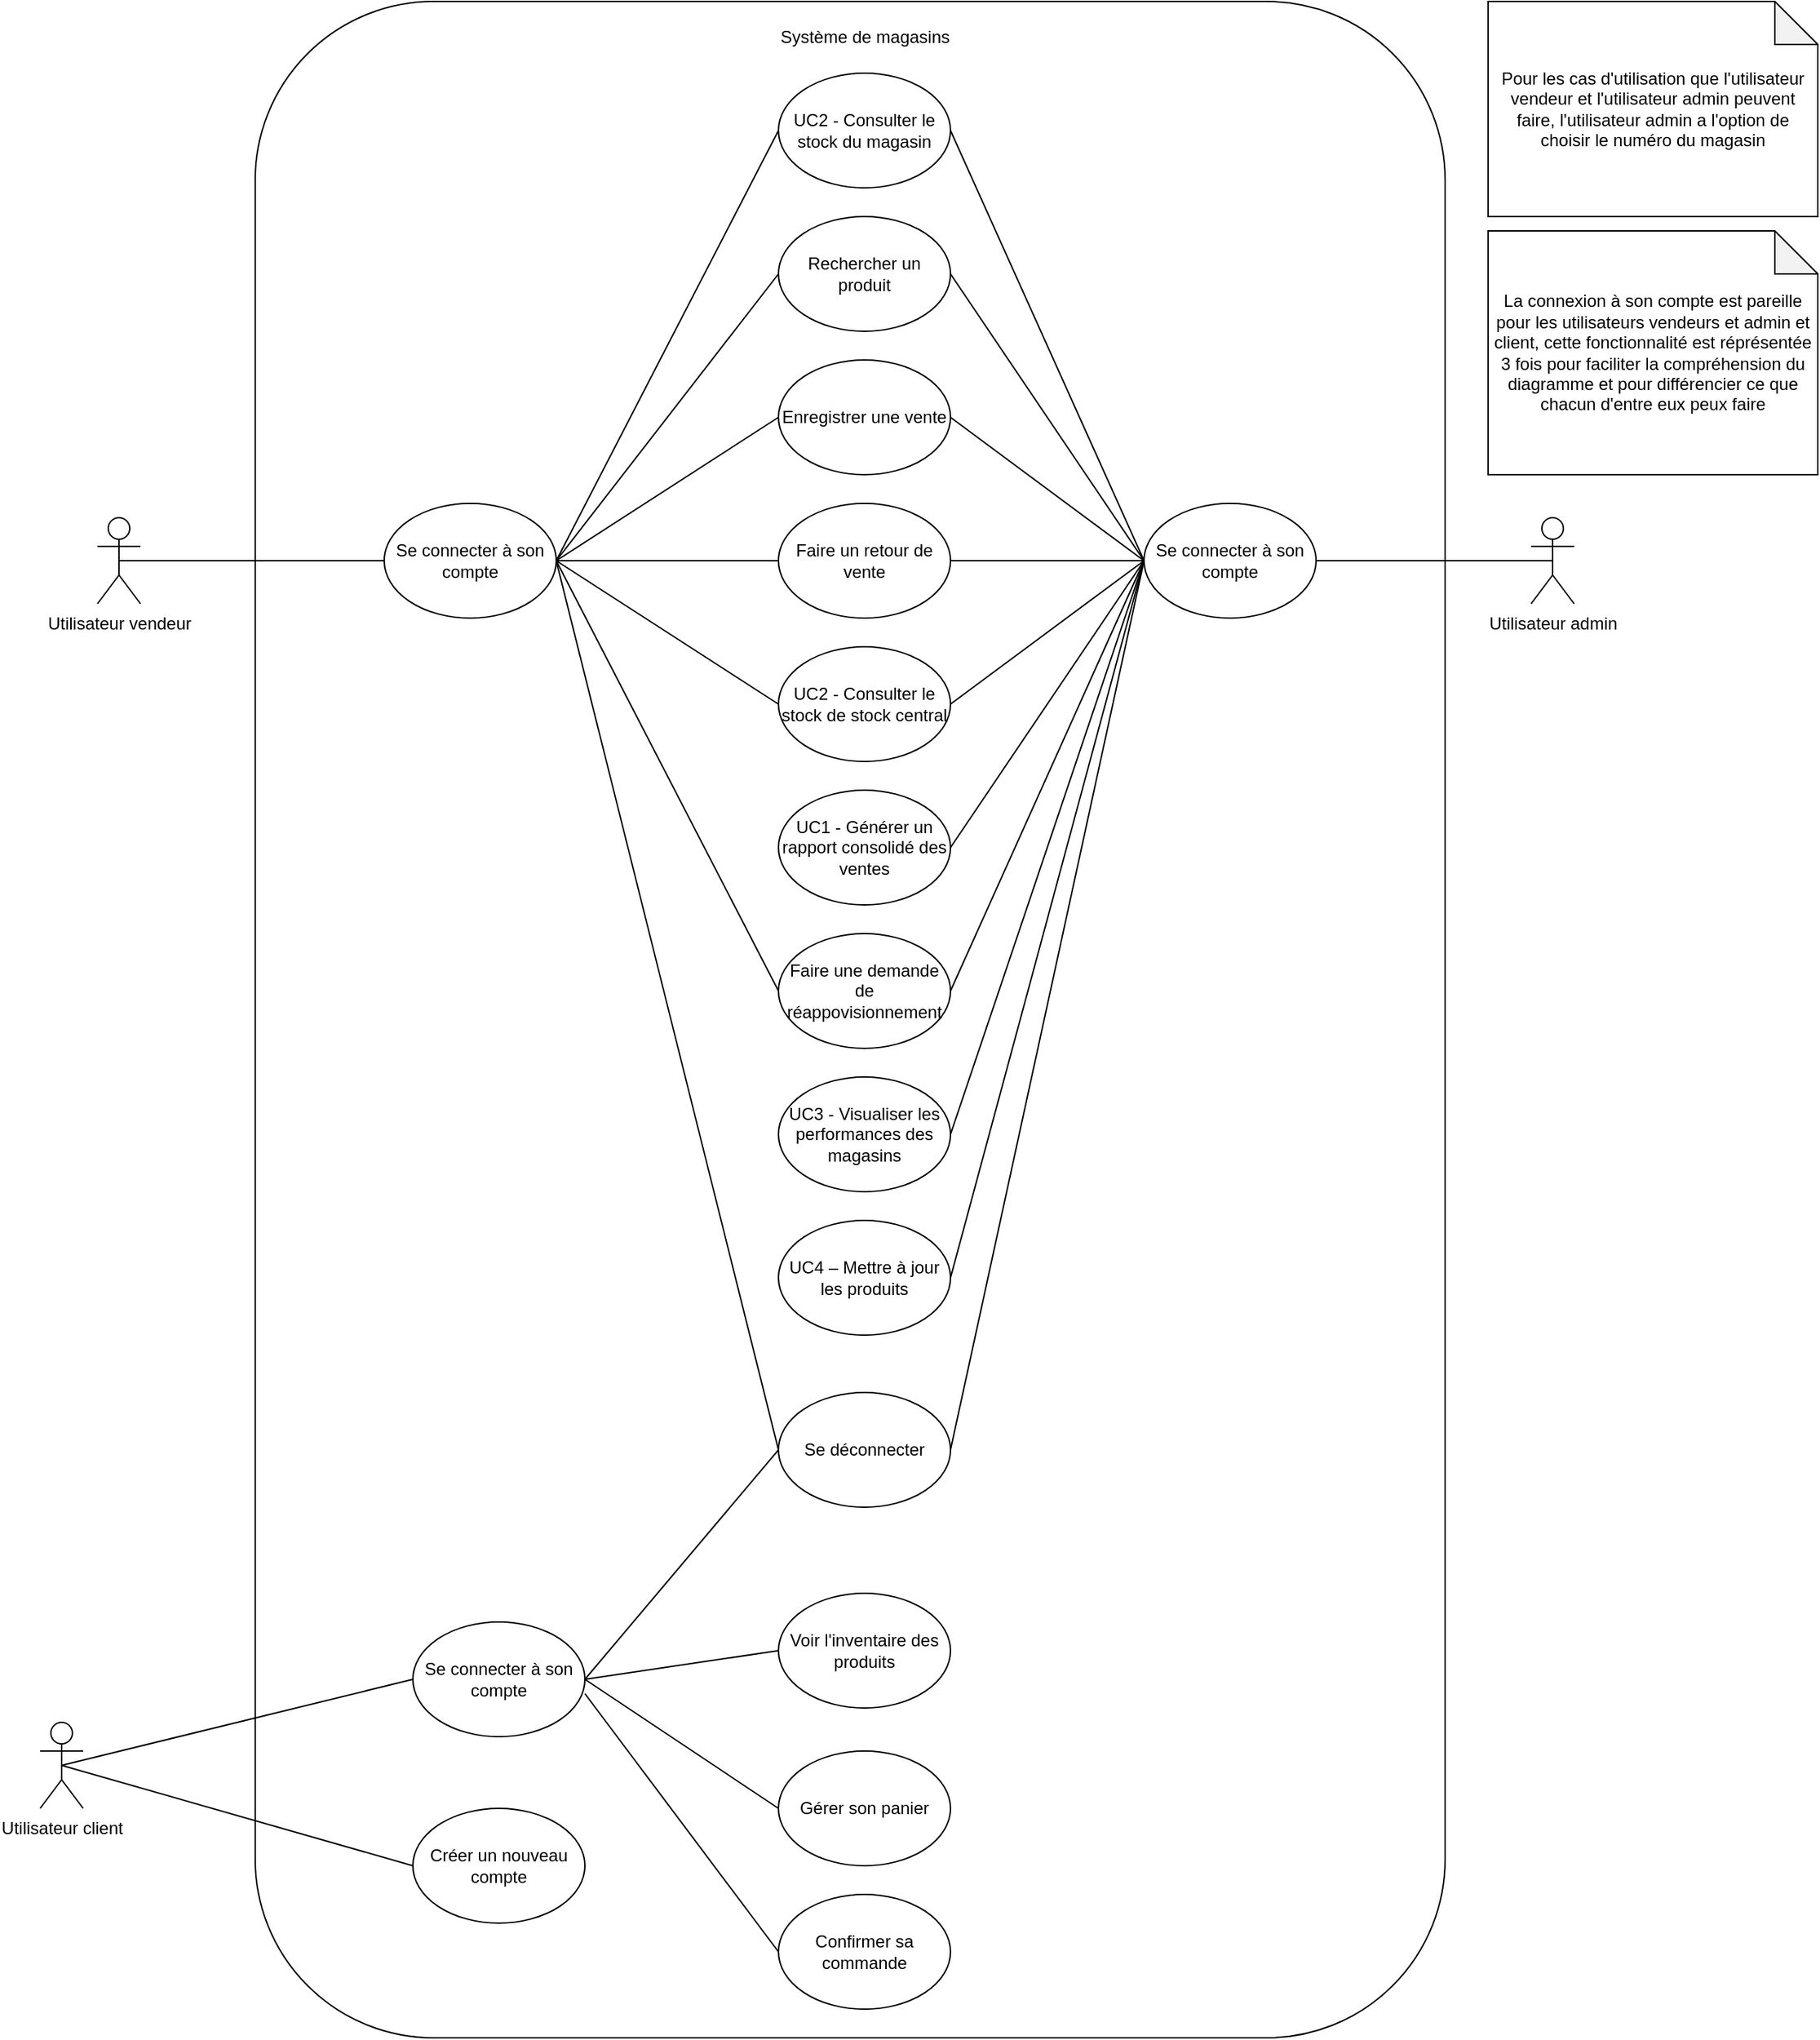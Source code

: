<mxfile version="27.1.6">
  <diagram name="Page-1" id="ViSu714XIvuf4PjNnzAD">
    <mxGraphModel dx="2809" dy="952" grid="1" gridSize="10" guides="1" tooltips="1" connect="1" arrows="1" fold="1" page="1" pageScale="1" pageWidth="850" pageHeight="1100" math="0" shadow="0">
      <root>
        <mxCell id="0" />
        <mxCell id="1" parent="0" />
        <mxCell id="etN0elWksDqBeQhYdpG8-1" value="Utilisateur vendeur" style="shape=umlActor;verticalLabelPosition=bottom;verticalAlign=top;html=1;outlineConnect=0;" parent="1" vertex="1">
          <mxGeometry x="-120" y="480" width="30" height="60" as="geometry" />
        </mxCell>
        <mxCell id="etN0elWksDqBeQhYdpG8-2" value="" style="rounded=1;whiteSpace=wrap;html=1;" parent="1" vertex="1">
          <mxGeometry x="-10" y="120" width="830" height="1420" as="geometry" />
        </mxCell>
        <mxCell id="etN0elWksDqBeQhYdpG8-3" value="Système de magasins" style="text;html=1;align=center;verticalAlign=middle;resizable=0;points=[];autosize=1;strokeColor=none;fillColor=none;" parent="1" vertex="1">
          <mxGeometry x="345" y="130" width="140" height="30" as="geometry" />
        </mxCell>
        <mxCell id="etN0elWksDqBeQhYdpG8-4" value="UC2 - Consulter le stock du magasin" style="ellipse;whiteSpace=wrap;html=1;" parent="1" vertex="1">
          <mxGeometry x="355" y="170" width="120" height="80" as="geometry" />
        </mxCell>
        <mxCell id="etN0elWksDqBeQhYdpG8-5" value="Rechercher un produit" style="ellipse;whiteSpace=wrap;html=1;" parent="1" vertex="1">
          <mxGeometry x="355" y="270" width="120" height="80" as="geometry" />
        </mxCell>
        <mxCell id="etN0elWksDqBeQhYdpG8-6" value="Enregistrer une vente" style="ellipse;whiteSpace=wrap;html=1;" parent="1" vertex="1">
          <mxGeometry x="355" y="370" width="120" height="80" as="geometry" />
        </mxCell>
        <mxCell id="etN0elWksDqBeQhYdpG8-7" value="Faire un retour de vente" style="ellipse;whiteSpace=wrap;html=1;" parent="1" vertex="1">
          <mxGeometry x="355" y="470" width="120" height="80" as="geometry" />
        </mxCell>
        <mxCell id="W-3uddpR0ci4YLRUDfYL-1" value="UC2 - Consulter le stock de stock central" style="ellipse;whiteSpace=wrap;html=1;" parent="1" vertex="1">
          <mxGeometry x="355" y="570" width="120" height="80" as="geometry" />
        </mxCell>
        <mxCell id="W-3uddpR0ci4YLRUDfYL-4" value="Faire une demande de réappovisionnement" style="ellipse;whiteSpace=wrap;html=1;" parent="1" vertex="1">
          <mxGeometry x="355" y="770" width="120" height="80" as="geometry" />
        </mxCell>
        <mxCell id="W-3uddpR0ci4YLRUDfYL-6" value="Utilisateur admin" style="shape=umlActor;verticalLabelPosition=bottom;verticalAlign=top;html=1;outlineConnect=0;" parent="1" vertex="1">
          <mxGeometry x="880" y="480" width="30" height="60" as="geometry" />
        </mxCell>
        <mxCell id="W-3uddpR0ci4YLRUDfYL-12" value="UC1 - Générer un rapport consolidé des ventes" style="ellipse;whiteSpace=wrap;html=1;" parent="1" vertex="1">
          <mxGeometry x="355" y="670" width="120" height="80" as="geometry" />
        </mxCell>
        <mxCell id="W-3uddpR0ci4YLRUDfYL-13" value="UC3 - Visualiser les performances des magasins" style="ellipse;whiteSpace=wrap;html=1;" parent="1" vertex="1">
          <mxGeometry x="355" y="870" width="120" height="80" as="geometry" />
        </mxCell>
        <mxCell id="W-3uddpR0ci4YLRUDfYL-16" value="Pour les cas d&#39;utilisation que l&#39;utilisateur vendeur et l&#39;utilisateur admin peuvent faire, l&#39;utilisateur admin a l&#39;option de choisir le numéro du magasin" style="shape=note;whiteSpace=wrap;html=1;backgroundOutline=1;darkOpacity=0.05;" parent="1" vertex="1">
          <mxGeometry x="850" y="120" width="230" height="150" as="geometry" />
        </mxCell>
        <mxCell id="6VOCwua6ZMwWGHD-rE0T-1" value="UC4 – Mettre à jour les produits" style="ellipse;whiteSpace=wrap;html=1;" parent="1" vertex="1">
          <mxGeometry x="355" y="970" width="120" height="80" as="geometry" />
        </mxCell>
        <mxCell id="VBgYRKV1DrC2aMrH_kYI-4" value="Se connecter à son compte" style="ellipse;whiteSpace=wrap;html=1;" parent="1" vertex="1">
          <mxGeometry x="610" y="470" width="120" height="80" as="geometry" />
        </mxCell>
        <mxCell id="VBgYRKV1DrC2aMrH_kYI-5" value="Se connecter à son compte" style="ellipse;whiteSpace=wrap;html=1;" parent="1" vertex="1">
          <mxGeometry x="80" y="470" width="120" height="80" as="geometry" />
        </mxCell>
        <mxCell id="VBgYRKV1DrC2aMrH_kYI-6" value="Se déconnecter" style="ellipse;whiteSpace=wrap;html=1;" parent="1" vertex="1">
          <mxGeometry x="355" y="1090" width="120" height="80" as="geometry" />
        </mxCell>
        <mxCell id="VBgYRKV1DrC2aMrH_kYI-7" value="" style="endArrow=none;html=1;rounded=0;entryX=0;entryY=0.5;entryDx=0;entryDy=0;exitX=0.5;exitY=0.5;exitDx=0;exitDy=0;exitPerimeter=0;" parent="1" source="etN0elWksDqBeQhYdpG8-1" target="VBgYRKV1DrC2aMrH_kYI-5" edge="1">
          <mxGeometry width="50" height="50" relative="1" as="geometry">
            <mxPoint x="-130" y="590" as="sourcePoint" />
            <mxPoint x="-80" y="540" as="targetPoint" />
          </mxGeometry>
        </mxCell>
        <mxCell id="VBgYRKV1DrC2aMrH_kYI-8" value="" style="endArrow=none;html=1;rounded=0;entryX=0.5;entryY=0.5;entryDx=0;entryDy=0;entryPerimeter=0;exitX=1;exitY=0.5;exitDx=0;exitDy=0;" parent="1" source="VBgYRKV1DrC2aMrH_kYI-4" target="W-3uddpR0ci4YLRUDfYL-6" edge="1">
          <mxGeometry width="50" height="50" relative="1" as="geometry">
            <mxPoint x="920" y="480" as="sourcePoint" />
            <mxPoint x="970" y="430" as="targetPoint" />
          </mxGeometry>
        </mxCell>
        <mxCell id="VBgYRKV1DrC2aMrH_kYI-9" value="La connexion à son compte est pareille pour les utilisateurs vendeurs et admin et client, cette fonctionnalité est réprésentée 3 fois pour faciliter la compréhension du diagramme et pour différencier ce que chacun d&#39;entre eux peux faire" style="shape=note;whiteSpace=wrap;html=1;backgroundOutline=1;darkOpacity=0.05;" parent="1" vertex="1">
          <mxGeometry x="850" y="280" width="230" height="170" as="geometry" />
        </mxCell>
        <mxCell id="VBgYRKV1DrC2aMrH_kYI-10" value="" style="endArrow=none;html=1;rounded=0;entryX=1;entryY=0.5;entryDx=0;entryDy=0;exitX=0;exitY=0.5;exitDx=0;exitDy=0;" parent="1" source="VBgYRKV1DrC2aMrH_kYI-6" target="VBgYRKV1DrC2aMrH_kYI-5" edge="1">
          <mxGeometry width="50" height="50" relative="1" as="geometry">
            <mxPoint x="250" y="540" as="sourcePoint" />
            <mxPoint x="300" y="490" as="targetPoint" />
          </mxGeometry>
        </mxCell>
        <mxCell id="VBgYRKV1DrC2aMrH_kYI-11" value="" style="endArrow=none;html=1;rounded=0;entryX=0;entryY=0.5;entryDx=0;entryDy=0;exitX=1;exitY=0.5;exitDx=0;exitDy=0;" parent="1" source="VBgYRKV1DrC2aMrH_kYI-5" target="etN0elWksDqBeQhYdpG8-4" edge="1">
          <mxGeometry width="50" height="50" relative="1" as="geometry">
            <mxPoint x="-130" y="390" as="sourcePoint" />
            <mxPoint x="-80" y="340" as="targetPoint" />
          </mxGeometry>
        </mxCell>
        <mxCell id="VBgYRKV1DrC2aMrH_kYI-12" value="" style="endArrow=none;html=1;rounded=0;entryX=0;entryY=0.5;entryDx=0;entryDy=0;exitX=1;exitY=0.5;exitDx=0;exitDy=0;" parent="1" source="VBgYRKV1DrC2aMrH_kYI-5" target="etN0elWksDqBeQhYdpG8-5" edge="1">
          <mxGeometry width="50" height="50" relative="1" as="geometry">
            <mxPoint x="-270" y="750" as="sourcePoint" />
            <mxPoint x="-220" y="700" as="targetPoint" />
          </mxGeometry>
        </mxCell>
        <mxCell id="VBgYRKV1DrC2aMrH_kYI-13" value="" style="endArrow=none;html=1;rounded=0;entryX=0;entryY=0.5;entryDx=0;entryDy=0;exitX=1;exitY=0.5;exitDx=0;exitDy=0;" parent="1" source="VBgYRKV1DrC2aMrH_kYI-5" target="etN0elWksDqBeQhYdpG8-6" edge="1">
          <mxGeometry width="50" height="50" relative="1" as="geometry">
            <mxPoint x="-390" y="820" as="sourcePoint" />
            <mxPoint x="-340" y="770" as="targetPoint" />
          </mxGeometry>
        </mxCell>
        <mxCell id="VBgYRKV1DrC2aMrH_kYI-14" value="" style="endArrow=none;html=1;rounded=0;entryX=0;entryY=0.5;entryDx=0;entryDy=0;exitX=1;exitY=0.5;exitDx=0;exitDy=0;" parent="1" source="VBgYRKV1DrC2aMrH_kYI-5" target="etN0elWksDqBeQhYdpG8-7" edge="1">
          <mxGeometry width="50" height="50" relative="1" as="geometry">
            <mxPoint x="-180" y="760" as="sourcePoint" />
            <mxPoint x="-130" y="710" as="targetPoint" />
          </mxGeometry>
        </mxCell>
        <mxCell id="VBgYRKV1DrC2aMrH_kYI-15" value="" style="endArrow=none;html=1;rounded=0;entryX=0;entryY=0.5;entryDx=0;entryDy=0;exitX=1;exitY=0.5;exitDx=0;exitDy=0;" parent="1" source="VBgYRKV1DrC2aMrH_kYI-5" target="W-3uddpR0ci4YLRUDfYL-1" edge="1">
          <mxGeometry width="50" height="50" relative="1" as="geometry">
            <mxPoint x="-210" y="710" as="sourcePoint" />
            <mxPoint x="-160" y="660" as="targetPoint" />
          </mxGeometry>
        </mxCell>
        <mxCell id="VBgYRKV1DrC2aMrH_kYI-16" value="" style="endArrow=none;html=1;rounded=0;entryX=0;entryY=0.5;entryDx=0;entryDy=0;exitX=1;exitY=0.5;exitDx=0;exitDy=0;" parent="1" source="VBgYRKV1DrC2aMrH_kYI-5" target="W-3uddpR0ci4YLRUDfYL-4" edge="1">
          <mxGeometry width="50" height="50" relative="1" as="geometry">
            <mxPoint x="-180" y="760" as="sourcePoint" />
            <mxPoint x="-130" y="710" as="targetPoint" />
          </mxGeometry>
        </mxCell>
        <mxCell id="VBgYRKV1DrC2aMrH_kYI-17" value="" style="endArrow=none;html=1;rounded=0;entryX=0;entryY=0.5;entryDx=0;entryDy=0;exitX=1;exitY=0.5;exitDx=0;exitDy=0;" parent="1" source="etN0elWksDqBeQhYdpG8-4" target="VBgYRKV1DrC2aMrH_kYI-4" edge="1">
          <mxGeometry width="50" height="50" relative="1" as="geometry">
            <mxPoint x="-250" y="790" as="sourcePoint" />
            <mxPoint x="-200" y="740" as="targetPoint" />
          </mxGeometry>
        </mxCell>
        <mxCell id="VBgYRKV1DrC2aMrH_kYI-18" value="" style="endArrow=none;html=1;rounded=0;entryX=0;entryY=0.5;entryDx=0;entryDy=0;exitX=1;exitY=0.5;exitDx=0;exitDy=0;" parent="1" source="etN0elWksDqBeQhYdpG8-5" target="VBgYRKV1DrC2aMrH_kYI-4" edge="1">
          <mxGeometry width="50" height="50" relative="1" as="geometry">
            <mxPoint x="-320" y="800" as="sourcePoint" />
            <mxPoint x="-270" y="750" as="targetPoint" />
          </mxGeometry>
        </mxCell>
        <mxCell id="VBgYRKV1DrC2aMrH_kYI-19" value="" style="endArrow=none;html=1;rounded=0;entryX=0;entryY=0.5;entryDx=0;entryDy=0;exitX=1;exitY=0.5;exitDx=0;exitDy=0;" parent="1" source="etN0elWksDqBeQhYdpG8-6" target="VBgYRKV1DrC2aMrH_kYI-4" edge="1">
          <mxGeometry width="50" height="50" relative="1" as="geometry">
            <mxPoint x="-160" y="760" as="sourcePoint" />
            <mxPoint x="-110" y="710" as="targetPoint" />
          </mxGeometry>
        </mxCell>
        <mxCell id="VBgYRKV1DrC2aMrH_kYI-20" value="" style="endArrow=none;html=1;rounded=0;entryX=0;entryY=0.5;entryDx=0;entryDy=0;exitX=1;exitY=0.5;exitDx=0;exitDy=0;" parent="1" source="etN0elWksDqBeQhYdpG8-7" target="VBgYRKV1DrC2aMrH_kYI-4" edge="1">
          <mxGeometry width="50" height="50" relative="1" as="geometry">
            <mxPoint x="-250" y="780" as="sourcePoint" />
            <mxPoint x="-200" y="730" as="targetPoint" />
          </mxGeometry>
        </mxCell>
        <mxCell id="VBgYRKV1DrC2aMrH_kYI-21" value="" style="endArrow=none;html=1;rounded=0;entryX=0;entryY=0.5;entryDx=0;entryDy=0;exitX=1;exitY=0.5;exitDx=0;exitDy=0;" parent="1" source="W-3uddpR0ci4YLRUDfYL-1" target="VBgYRKV1DrC2aMrH_kYI-4" edge="1">
          <mxGeometry width="50" height="50" relative="1" as="geometry">
            <mxPoint x="-260" y="870" as="sourcePoint" />
            <mxPoint x="-210" y="820" as="targetPoint" />
          </mxGeometry>
        </mxCell>
        <mxCell id="VBgYRKV1DrC2aMrH_kYI-22" value="" style="endArrow=none;html=1;rounded=0;entryX=0;entryY=0.5;entryDx=0;entryDy=0;exitX=1;exitY=0.5;exitDx=0;exitDy=0;" parent="1" source="W-3uddpR0ci4YLRUDfYL-12" target="VBgYRKV1DrC2aMrH_kYI-4" edge="1">
          <mxGeometry width="50" height="50" relative="1" as="geometry">
            <mxPoint x="-340" y="880" as="sourcePoint" />
            <mxPoint x="-290" y="830" as="targetPoint" />
          </mxGeometry>
        </mxCell>
        <mxCell id="VBgYRKV1DrC2aMrH_kYI-23" value="" style="endArrow=none;html=1;rounded=0;entryX=0;entryY=0.5;entryDx=0;entryDy=0;exitX=1;exitY=0.5;exitDx=0;exitDy=0;" parent="1" source="W-3uddpR0ci4YLRUDfYL-4" target="VBgYRKV1DrC2aMrH_kYI-4" edge="1">
          <mxGeometry width="50" height="50" relative="1" as="geometry">
            <mxPoint x="-320" y="830" as="sourcePoint" />
            <mxPoint x="-270" y="780" as="targetPoint" />
          </mxGeometry>
        </mxCell>
        <mxCell id="VBgYRKV1DrC2aMrH_kYI-24" value="" style="endArrow=none;html=1;rounded=0;entryX=0;entryY=0.5;entryDx=0;entryDy=0;exitX=1;exitY=0.5;exitDx=0;exitDy=0;" parent="1" source="6VOCwua6ZMwWGHD-rE0T-1" target="VBgYRKV1DrC2aMrH_kYI-4" edge="1">
          <mxGeometry width="50" height="50" relative="1" as="geometry">
            <mxPoint x="-220" y="910" as="sourcePoint" />
            <mxPoint x="-170" y="860" as="targetPoint" />
          </mxGeometry>
        </mxCell>
        <mxCell id="VBgYRKV1DrC2aMrH_kYI-25" value="" style="endArrow=none;html=1;rounded=0;entryX=0;entryY=0.5;entryDx=0;entryDy=0;exitX=1;exitY=0.5;exitDx=0;exitDy=0;" parent="1" source="W-3uddpR0ci4YLRUDfYL-13" target="VBgYRKV1DrC2aMrH_kYI-4" edge="1">
          <mxGeometry width="50" height="50" relative="1" as="geometry">
            <mxPoint x="-290" y="830" as="sourcePoint" />
            <mxPoint x="-240" y="780" as="targetPoint" />
          </mxGeometry>
        </mxCell>
        <mxCell id="VBgYRKV1DrC2aMrH_kYI-26" value="" style="endArrow=none;html=1;rounded=0;entryX=0;entryY=0.5;entryDx=0;entryDy=0;exitX=1;exitY=0.5;exitDx=0;exitDy=0;" parent="1" source="VBgYRKV1DrC2aMrH_kYI-6" target="VBgYRKV1DrC2aMrH_kYI-4" edge="1">
          <mxGeometry width="50" height="50" relative="1" as="geometry">
            <mxPoint x="-200" y="920" as="sourcePoint" />
            <mxPoint x="-150" y="870" as="targetPoint" />
          </mxGeometry>
        </mxCell>
        <mxCell id="aojrZKMgyWi7c8YNDojm-1" value="Utilisateur client" style="shape=umlActor;verticalLabelPosition=bottom;verticalAlign=top;html=1;outlineConnect=0;" vertex="1" parent="1">
          <mxGeometry x="-160" y="1320" width="30" height="60" as="geometry" />
        </mxCell>
        <mxCell id="aojrZKMgyWi7c8YNDojm-4" value="Se connecter à son compte" style="ellipse;whiteSpace=wrap;html=1;" vertex="1" parent="1">
          <mxGeometry x="100" y="1250" width="120" height="80" as="geometry" />
        </mxCell>
        <mxCell id="aojrZKMgyWi7c8YNDojm-5" value="Créer un nouveau compte" style="ellipse;whiteSpace=wrap;html=1;" vertex="1" parent="1">
          <mxGeometry x="100" y="1380" width="120" height="80" as="geometry" />
        </mxCell>
        <mxCell id="aojrZKMgyWi7c8YNDojm-7" value="" style="endArrow=none;html=1;rounded=0;fontSize=12;startSize=8;endSize=8;curved=1;entryX=0;entryY=0.5;entryDx=0;entryDy=0;exitX=0.5;exitY=0.5;exitDx=0;exitDy=0;exitPerimeter=0;" edge="1" parent="1" source="aojrZKMgyWi7c8YNDojm-1" target="aojrZKMgyWi7c8YNDojm-4">
          <mxGeometry width="50" height="50" relative="1" as="geometry">
            <mxPoint x="-210" y="1590" as="sourcePoint" />
            <mxPoint x="-160" y="1540" as="targetPoint" />
          </mxGeometry>
        </mxCell>
        <mxCell id="aojrZKMgyWi7c8YNDojm-8" value="" style="endArrow=none;html=1;rounded=0;fontSize=12;startSize=8;endSize=8;curved=1;entryX=0;entryY=0.5;entryDx=0;entryDy=0;exitX=0.5;exitY=0.5;exitDx=0;exitDy=0;exitPerimeter=0;" edge="1" parent="1" source="aojrZKMgyWi7c8YNDojm-1" target="aojrZKMgyWi7c8YNDojm-5">
          <mxGeometry width="50" height="50" relative="1" as="geometry">
            <mxPoint x="-320" y="1500" as="sourcePoint" />
            <mxPoint x="-270" y="1450" as="targetPoint" />
          </mxGeometry>
        </mxCell>
        <mxCell id="aojrZKMgyWi7c8YNDojm-10" value="Voir l&#39;inventaire des produits" style="ellipse;whiteSpace=wrap;html=1;" vertex="1" parent="1">
          <mxGeometry x="355" y="1230" width="120" height="80" as="geometry" />
        </mxCell>
        <mxCell id="aojrZKMgyWi7c8YNDojm-11" value="Gérer son panier&lt;span style=&quot;color: rgba(0, 0, 0, 0); font-family: monospace; font-size: 0px; text-align: start; text-wrap-mode: nowrap;&quot;&gt;%3CmxGraphModel%3E%3Croot%3E%3CmxCell%20id%3D%220%22%2F%3E%3CmxCell%20id%3D%221%22%20parent%3D%220%22%2F%3E%3CmxCell%20id%3D%222%22%20value%3D%22Se%20d%C3%A9connecter%22%20style%3D%22ellipse%3BwhiteSpace%3Dwrap%3Bhtml%3D1%3B%22%20vertex%3D%221%22%20parent%3D%221%22%3E%3CmxGeometry%20x%3D%22345%22%20y%3D%221560%22%20width%3D%22120%22%20height%3D%2280%22%20as%3D%22geometry%22%2F%3E%3C%2FmxCell%3E%3C%2Froot%3E%3C%2FmxGraphModel%3E&lt;/span&gt;" style="ellipse;whiteSpace=wrap;html=1;" vertex="1" parent="1">
          <mxGeometry x="355" y="1340" width="120" height="80" as="geometry" />
        </mxCell>
        <mxCell id="aojrZKMgyWi7c8YNDojm-12" value="Confirmer sa commande" style="ellipse;whiteSpace=wrap;html=1;" vertex="1" parent="1">
          <mxGeometry x="355" y="1440" width="120" height="80" as="geometry" />
        </mxCell>
        <mxCell id="aojrZKMgyWi7c8YNDojm-13" value="" style="endArrow=none;html=1;rounded=0;fontSize=12;startSize=8;endSize=8;curved=1;entryX=0;entryY=0.5;entryDx=0;entryDy=0;exitX=1;exitY=0.5;exitDx=0;exitDy=0;" edge="1" parent="1" source="aojrZKMgyWi7c8YNDojm-4" target="aojrZKMgyWi7c8YNDojm-10">
          <mxGeometry width="50" height="50" relative="1" as="geometry">
            <mxPoint x="-380" y="1250" as="sourcePoint" />
            <mxPoint x="-330" y="1200" as="targetPoint" />
          </mxGeometry>
        </mxCell>
        <mxCell id="aojrZKMgyWi7c8YNDojm-14" value="" style="endArrow=none;html=1;rounded=0;fontSize=12;startSize=8;endSize=8;curved=1;entryX=0;entryY=0.5;entryDx=0;entryDy=0;exitX=1;exitY=0.5;exitDx=0;exitDy=0;" edge="1" parent="1" source="aojrZKMgyWi7c8YNDojm-4" target="VBgYRKV1DrC2aMrH_kYI-6">
          <mxGeometry width="50" height="50" relative="1" as="geometry">
            <mxPoint x="-330" y="1540" as="sourcePoint" />
            <mxPoint x="-280" y="1490" as="targetPoint" />
          </mxGeometry>
        </mxCell>
        <mxCell id="aojrZKMgyWi7c8YNDojm-15" value="" style="endArrow=none;html=1;rounded=0;fontSize=12;startSize=8;endSize=8;curved=1;entryX=0;entryY=0.5;entryDx=0;entryDy=0;exitX=1;exitY=0.5;exitDx=0;exitDy=0;" edge="1" parent="1" source="aojrZKMgyWi7c8YNDojm-4" target="aojrZKMgyWi7c8YNDojm-11">
          <mxGeometry width="50" height="50" relative="1" as="geometry">
            <mxPoint x="-320" y="1540" as="sourcePoint" />
            <mxPoint x="-270" y="1490" as="targetPoint" />
          </mxGeometry>
        </mxCell>
        <mxCell id="aojrZKMgyWi7c8YNDojm-16" value="" style="endArrow=none;html=1;rounded=0;fontSize=12;startSize=8;endSize=8;curved=1;entryX=0;entryY=0.5;entryDx=0;entryDy=0;" edge="1" parent="1" target="aojrZKMgyWi7c8YNDojm-12">
          <mxGeometry width="50" height="50" relative="1" as="geometry">
            <mxPoint x="220" y="1300" as="sourcePoint" />
            <mxPoint x="-150" y="1530" as="targetPoint" />
          </mxGeometry>
        </mxCell>
      </root>
    </mxGraphModel>
  </diagram>
</mxfile>
